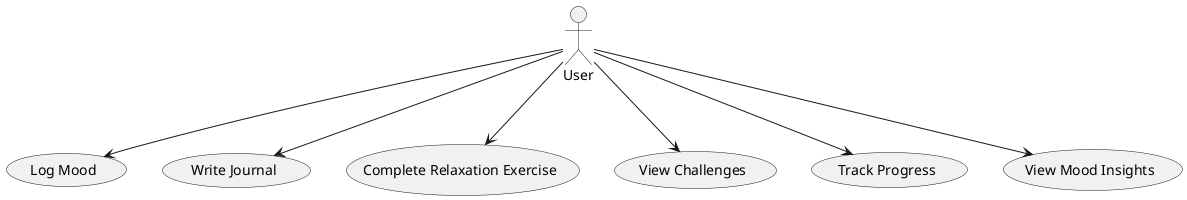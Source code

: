 @startuml mindful_mate_usecase
actor User

User --> (Log Mood)
User --> (Write Journal)
User --> (Complete Relaxation Exercise)
User --> (View Challenges)
User --> (Track Progress)
User --> (View Mood Insights)

@enduml